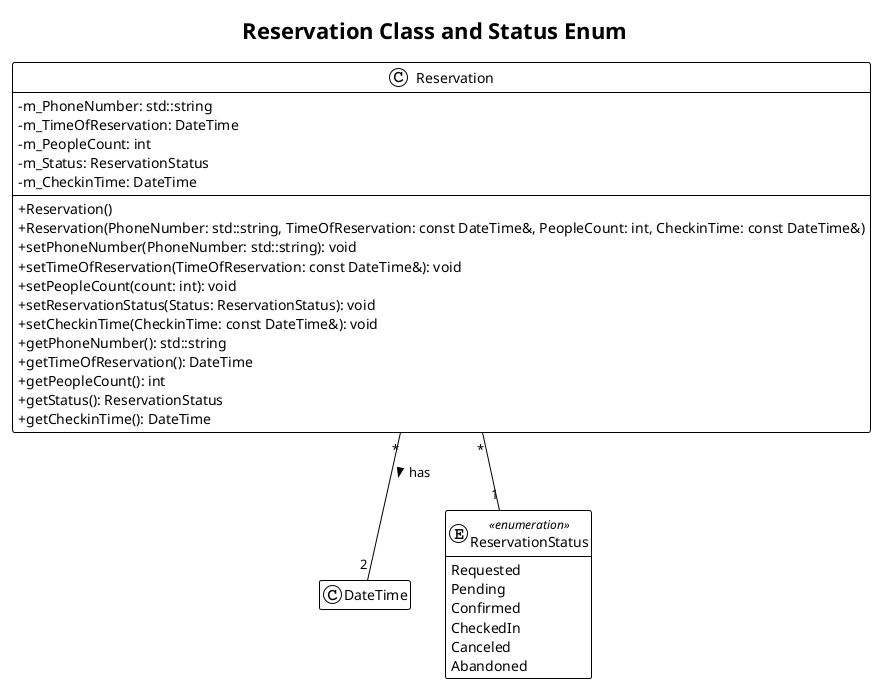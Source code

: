 @startuml
!theme plain
skinparam classAttributeIconSize 0
hide empty members
title Reservation Class and Status Enum

' Forward-declare the DateTime class to show the relationship
class DateTime

' The ReservationStatus enumeration
enum ReservationStatus <<enumeration>> {
  Requested
  Pending
  Confirmed
  CheckedIn
  Canceled
  Abandoned
}

' The Reservation class
class Reservation {
  - m_PhoneNumber: std::string
  - m_TimeOfReservation: DateTime
  - m_PeopleCount: int
  - m_Status: ReservationStatus
  - m_CheckinTime: DateTime
  --
  + Reservation()
  + Reservation(PhoneNumber: std::string, TimeOfReservation: const DateTime&, PeopleCount: int, CheckinTime: const DateTime&)
  + setPhoneNumber(PhoneNumber: std::string): void
  + setTimeOfReservation(TimeOfReservation: const DateTime&): void
  + setPeopleCount(count: int): void
  + setReservationStatus(Status: ReservationStatus): void
  + setCheckinTime(CheckinTime: const DateTime&): void
  + getPhoneNumber(): std::string
  + getTimeOfReservation(): DateTime
  + getPeopleCount(): int
  + getStatus(): ReservationStatus
  + getCheckinTime(): DateTime
}

' --- Relationships ---

' Composition: A Reservation has a status and two DateTime objects.
Reservation "*"-- "1" ReservationStatus
Reservation "*"-- "2" DateTime : has >

@enduml